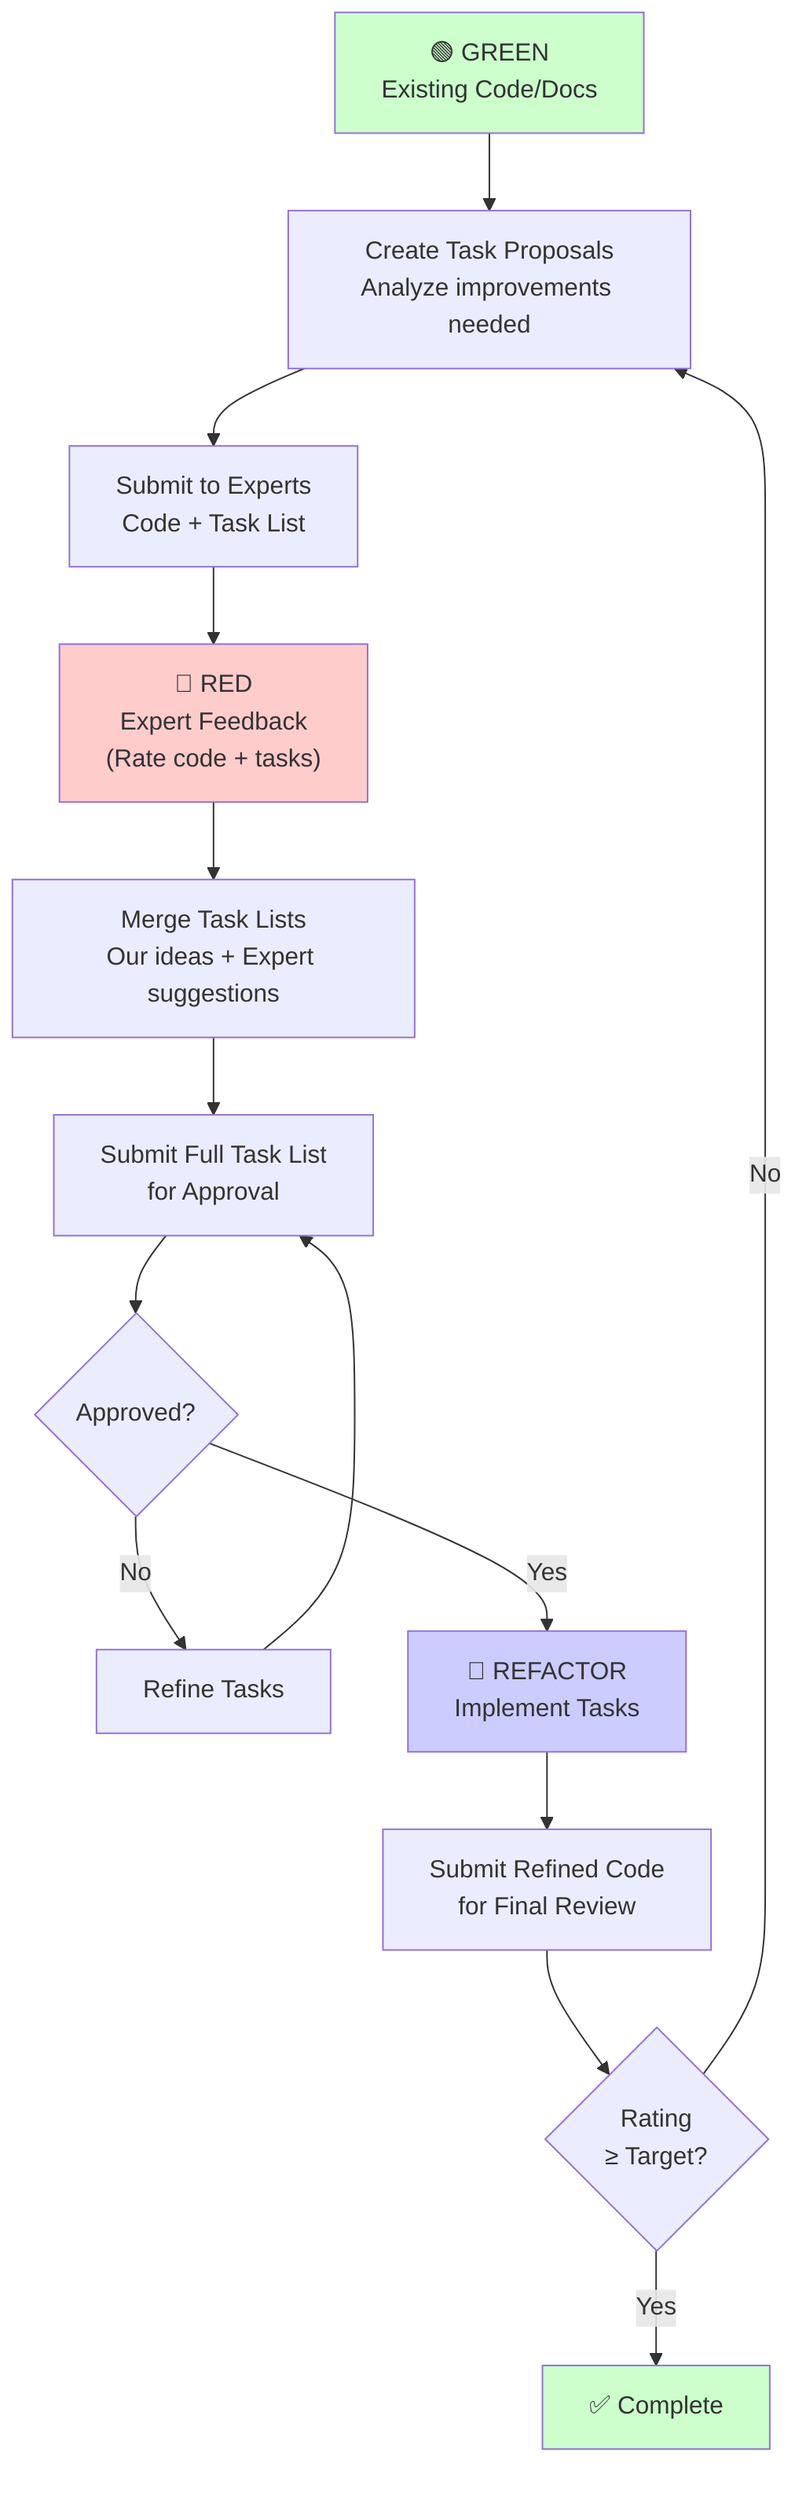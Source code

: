 flowchart TD
    Green["🟢 GREEN<br/>Existing Code/Docs"] --> Analyze[Create Task Proposals<br/>Analyze improvements needed]
    Analyze --> Submit1["Submit to Experts<br/>Code + Task List"]
    Submit1 --> Feedback1["🔴 RED<br/>Expert Feedback<br/>(Rate code + tasks)"]
    Feedback1 --> Merge[Merge Task Lists<br/>Our ideas + Expert suggestions]
    Merge --> Submit2[Submit Full Task List<br/>for Approval]
    Submit2 --> Approved{Approved?}
    Approved -->|No| RefineTask[Refine Tasks]
    RefineTask --> Submit2
    Approved -->|Yes| Implement["🔵 REFACTOR<br/>Implement Tasks"]
    Implement --> Submit3[Submit Refined Code<br/>for Final Review]
    Submit3 --> Rate{Rating<br/>≥ Target?}
    Rate -->|No| Analyze
    Rate -->|Yes| Done[✅ Complete]

    style Green fill:#ccffcc
    style Feedback1 fill:#ffcccc
    style Implement fill:#ccccff
    style Done fill:#ccffcc